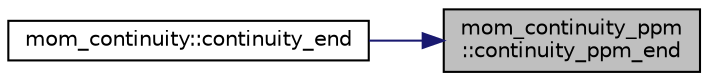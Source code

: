 digraph "mom_continuity_ppm::continuity_ppm_end"
{
 // INTERACTIVE_SVG=YES
 // LATEX_PDF_SIZE
  edge [fontname="Helvetica",fontsize="10",labelfontname="Helvetica",labelfontsize="10"];
  node [fontname="Helvetica",fontsize="10",shape=record];
  rankdir="RL";
  Node1 [label="mom_continuity_ppm\l::continuity_ppm_end",height=0.2,width=0.4,color="black", fillcolor="grey75", style="filled", fontcolor="black",tooltip="Destructor for continuity_ppm_cs."];
  Node1 -> Node2 [dir="back",color="midnightblue",fontsize="10",style="solid",fontname="Helvetica"];
  Node2 [label="mom_continuity::continuity_end",height=0.2,width=0.4,color="black", fillcolor="white", style="filled",URL="$namespacemom__continuity.html#aa91ed69484f54d0bba361bfe60d89d60",tooltip="Destructor for continuity_cs."];
}

